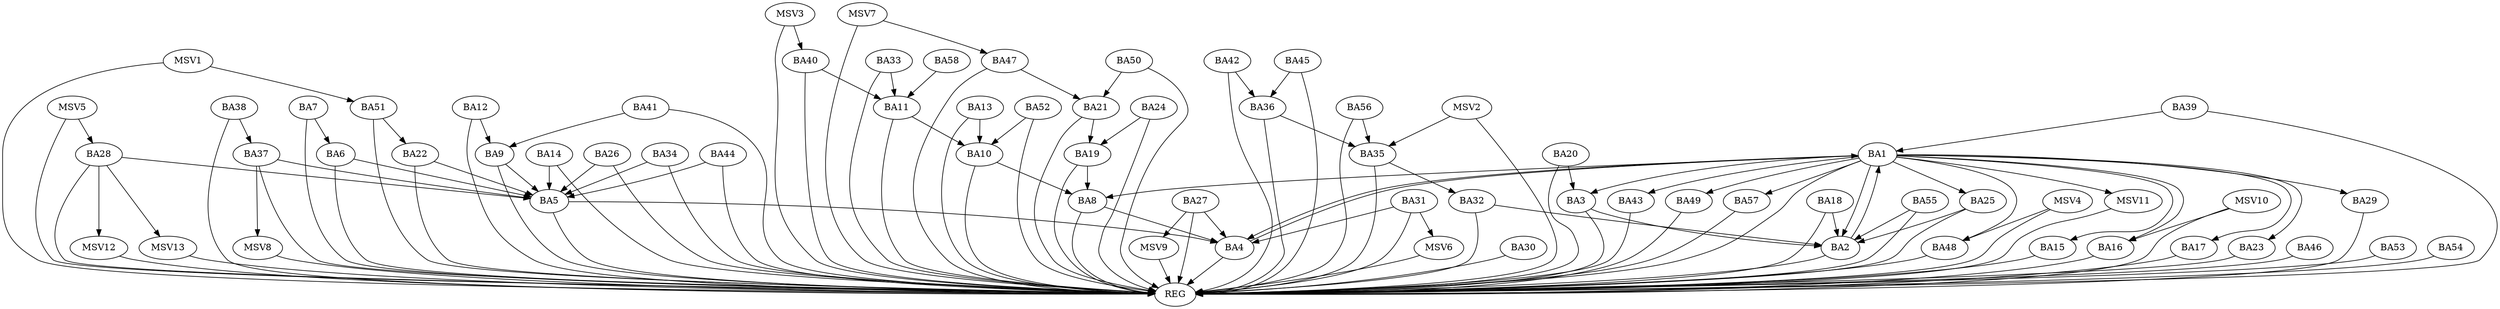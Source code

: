 strict digraph G {
  BA1 [ label="BA1" ];
  BA2 [ label="BA2" ];
  BA3 [ label="BA3" ];
  BA4 [ label="BA4" ];
  BA5 [ label="BA5" ];
  BA6 [ label="BA6" ];
  BA7 [ label="BA7" ];
  BA8 [ label="BA8" ];
  BA9 [ label="BA9" ];
  BA10 [ label="BA10" ];
  BA11 [ label="BA11" ];
  BA12 [ label="BA12" ];
  BA13 [ label="BA13" ];
  BA14 [ label="BA14" ];
  BA15 [ label="BA15" ];
  BA16 [ label="BA16" ];
  BA17 [ label="BA17" ];
  BA18 [ label="BA18" ];
  BA19 [ label="BA19" ];
  BA20 [ label="BA20" ];
  BA21 [ label="BA21" ];
  BA22 [ label="BA22" ];
  BA23 [ label="BA23" ];
  BA24 [ label="BA24" ];
  BA25 [ label="BA25" ];
  BA26 [ label="BA26" ];
  BA27 [ label="BA27" ];
  BA28 [ label="BA28" ];
  BA29 [ label="BA29" ];
  BA30 [ label="BA30" ];
  BA31 [ label="BA31" ];
  BA32 [ label="BA32" ];
  BA33 [ label="BA33" ];
  BA34 [ label="BA34" ];
  BA35 [ label="BA35" ];
  BA36 [ label="BA36" ];
  BA37 [ label="BA37" ];
  BA38 [ label="BA38" ];
  BA39 [ label="BA39" ];
  BA40 [ label="BA40" ];
  BA41 [ label="BA41" ];
  BA42 [ label="BA42" ];
  BA43 [ label="BA43" ];
  BA44 [ label="BA44" ];
  BA45 [ label="BA45" ];
  BA46 [ label="BA46" ];
  BA47 [ label="BA47" ];
  BA48 [ label="BA48" ];
  BA49 [ label="BA49" ];
  BA50 [ label="BA50" ];
  BA51 [ label="BA51" ];
  BA52 [ label="BA52" ];
  BA53 [ label="BA53" ];
  BA54 [ label="BA54" ];
  BA55 [ label="BA55" ];
  BA56 [ label="BA56" ];
  BA57 [ label="BA57" ];
  BA58 [ label="BA58" ];
  REG [ label="REG" ];
  MSV1 [ label="MSV1" ];
  MSV2 [ label="MSV2" ];
  MSV3 [ label="MSV3" ];
  MSV4 [ label="MSV4" ];
  MSV5 [ label="MSV5" ];
  MSV6 [ label="MSV6" ];
  MSV7 [ label="MSV7" ];
  MSV8 [ label="MSV8" ];
  MSV9 [ label="MSV9" ];
  MSV10 [ label="MSV10" ];
  MSV11 [ label="MSV11" ];
  MSV12 [ label="MSV12" ];
  MSV13 [ label="MSV13" ];
  BA1 -> BA2;
  BA2 -> BA1;
  BA3 -> BA2;
  BA4 -> BA1;
  BA5 -> BA4;
  BA6 -> BA5;
  BA7 -> BA6;
  BA8 -> BA4;
  BA9 -> BA5;
  BA10 -> BA8;
  BA11 -> BA10;
  BA12 -> BA9;
  BA13 -> BA10;
  BA14 -> BA5;
  BA18 -> BA2;
  BA19 -> BA8;
  BA20 -> BA3;
  BA21 -> BA19;
  BA22 -> BA5;
  BA24 -> BA19;
  BA25 -> BA2;
  BA26 -> BA5;
  BA27 -> BA4;
  BA28 -> BA5;
  BA31 -> BA4;
  BA32 -> BA2;
  BA33 -> BA11;
  BA34 -> BA5;
  BA35 -> BA32;
  BA36 -> BA35;
  BA37 -> BA5;
  BA38 -> BA37;
  BA39 -> BA1;
  BA40 -> BA11;
  BA41 -> BA9;
  BA42 -> BA36;
  BA44 -> BA5;
  BA45 -> BA36;
  BA47 -> BA21;
  BA50 -> BA21;
  BA51 -> BA22;
  BA52 -> BA10;
  BA55 -> BA2;
  BA56 -> BA35;
  BA58 -> BA11;
  BA1 -> REG;
  BA2 -> REG;
  BA3 -> REG;
  BA4 -> REG;
  BA5 -> REG;
  BA6 -> REG;
  BA7 -> REG;
  BA8 -> REG;
  BA9 -> REG;
  BA10 -> REG;
  BA11 -> REG;
  BA12 -> REG;
  BA13 -> REG;
  BA14 -> REG;
  BA15 -> REG;
  BA16 -> REG;
  BA17 -> REG;
  BA18 -> REG;
  BA19 -> REG;
  BA20 -> REG;
  BA21 -> REG;
  BA22 -> REG;
  BA23 -> REG;
  BA24 -> REG;
  BA25 -> REG;
  BA26 -> REG;
  BA27 -> REG;
  BA28 -> REG;
  BA29 -> REG;
  BA30 -> REG;
  BA31 -> REG;
  BA32 -> REG;
  BA33 -> REG;
  BA34 -> REG;
  BA35 -> REG;
  BA36 -> REG;
  BA37 -> REG;
  BA38 -> REG;
  BA39 -> REG;
  BA40 -> REG;
  BA41 -> REG;
  BA42 -> REG;
  BA43 -> REG;
  BA44 -> REG;
  BA45 -> REG;
  BA46 -> REG;
  BA47 -> REG;
  BA48 -> REG;
  BA49 -> REG;
  BA50 -> REG;
  BA51 -> REG;
  BA52 -> REG;
  BA53 -> REG;
  BA54 -> REG;
  BA55 -> REG;
  BA56 -> REG;
  BA57 -> REG;
  BA1 -> BA15;
  BA1 -> BA57;
  BA1 -> BA4;
  BA1 -> BA3;
  BA1 -> BA17;
  BA1 -> BA49;
  BA1 -> BA29;
  BA1 -> BA48;
  BA1 -> BA25;
  BA1 -> BA43;
  BA1 -> BA16;
  BA1 -> BA23;
  BA1 -> BA8;
  MSV1 -> BA51;
  MSV1 -> REG;
  MSV2 -> BA35;
  MSV2 -> REG;
  MSV3 -> BA40;
  MSV3 -> REG;
  MSV4 -> BA48;
  MSV4 -> REG;
  MSV5 -> BA28;
  MSV5 -> REG;
  BA31 -> MSV6;
  MSV6 -> REG;
  MSV7 -> BA47;
  MSV7 -> REG;
  BA37 -> MSV8;
  MSV8 -> REG;
  BA27 -> MSV9;
  MSV9 -> REG;
  MSV10 -> BA16;
  MSV10 -> REG;
  BA1 -> MSV11;
  MSV11 -> REG;
  BA28 -> MSV12;
  MSV12 -> REG;
  BA28 -> MSV13;
  MSV13 -> REG;
}
